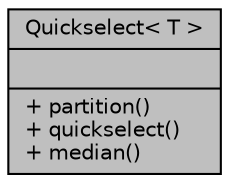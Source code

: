 digraph "Quickselect&lt; T &gt;"
{
 // LATEX_PDF_SIZE
  edge [fontname="Helvetica",fontsize="10",labelfontname="Helvetica",labelfontsize="10"];
  node [fontname="Helvetica",fontsize="10",shape=record];
  Node1 [label="{Quickselect\< T \>\n||+ partition()\l+ quickselect()\l+ median()\l}",height=0.2,width=0.4,color="black", fillcolor="grey75", style="filled", fontcolor="black",tooltip="Class for performing quickselect and median selection algorithms on a vector."];
}
